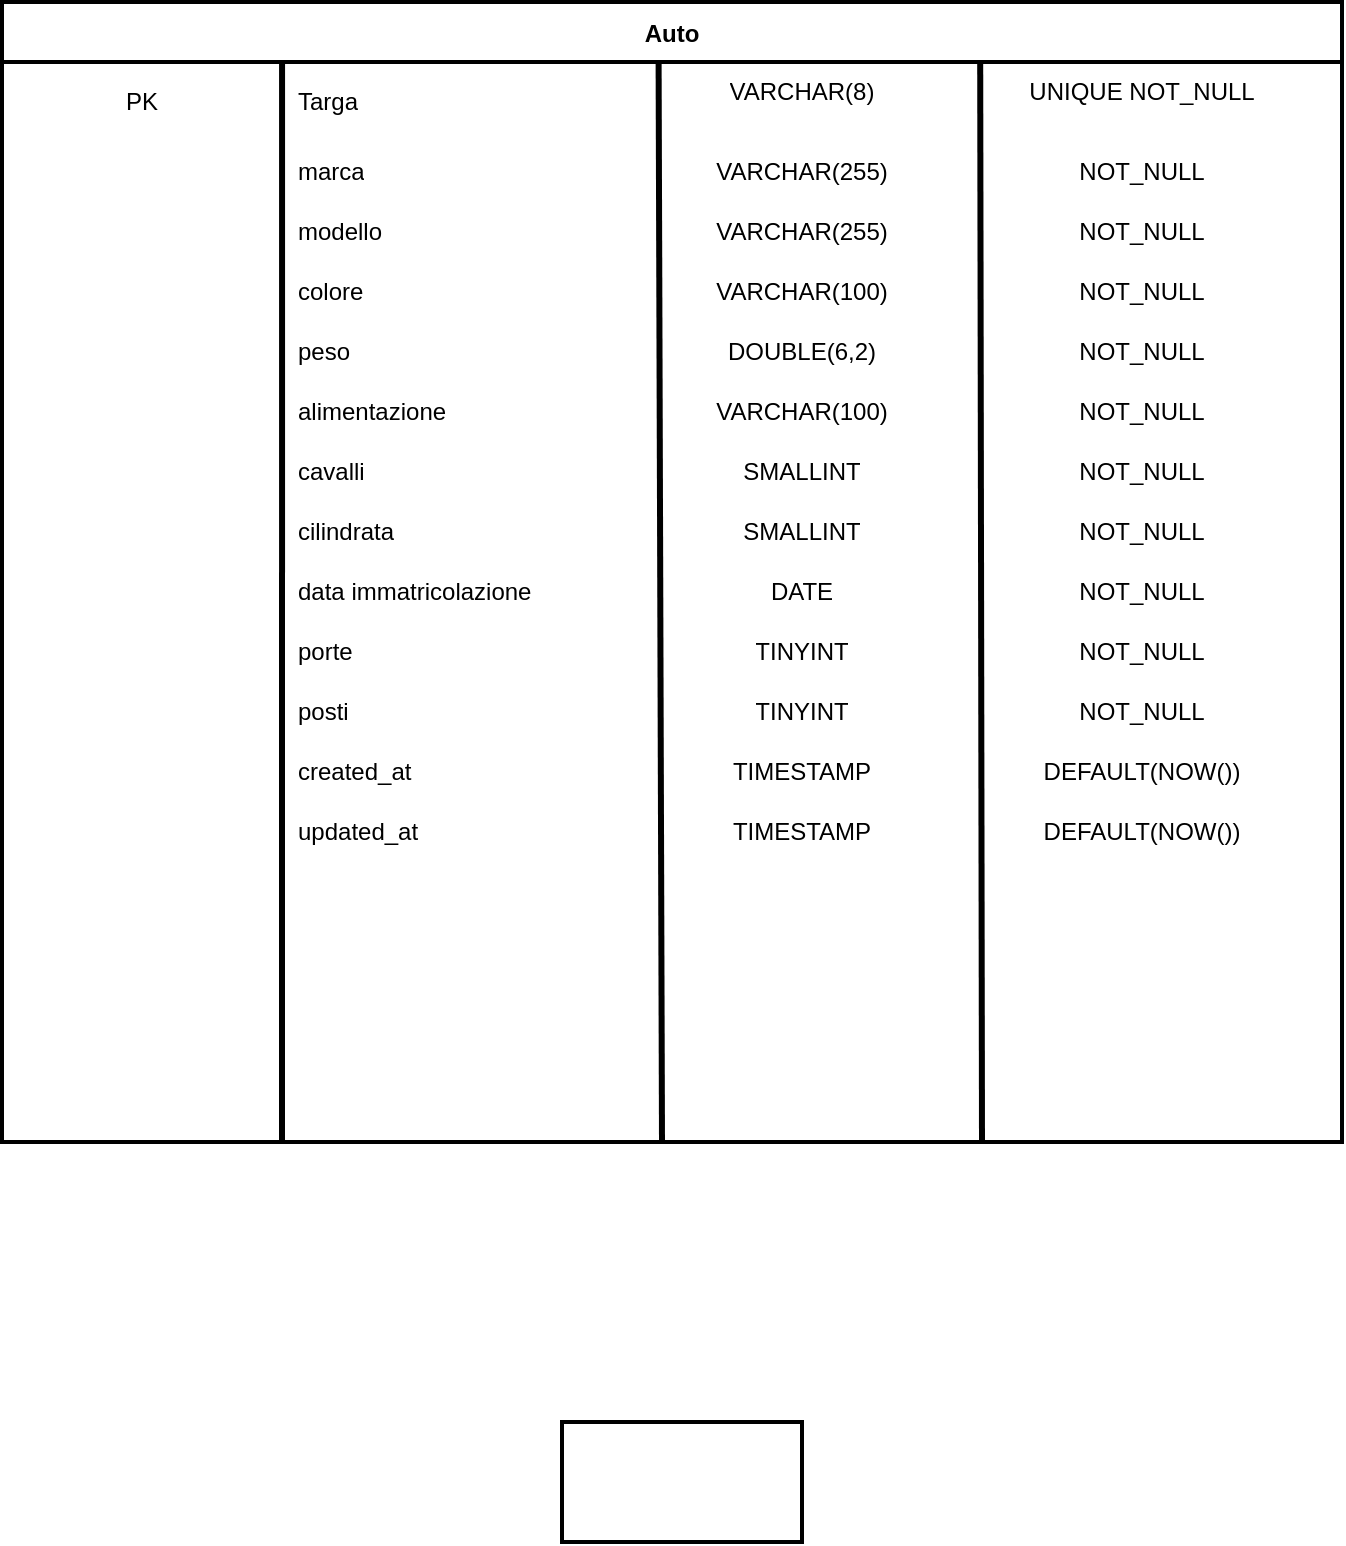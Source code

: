 <mxfile version="17.4.0" type="device"><diagram id="-IRGWt43BkBiKTW42L6e" name="Page-1"><mxGraphModel dx="1422" dy="762" grid="1" gridSize="10" guides="1" tooltips="1" connect="1" arrows="1" fold="1" page="1" pageScale="1" pageWidth="827" pageHeight="1169" math="0" shadow="0"><root><mxCell id="0"/><mxCell id="1" parent="0"/><mxCell id="WZ2dEFwbU5bO07iFDOzR-1" value="Auto" style="shape=table;startSize=30;container=1;collapsible=0;childLayout=tableLayout;fixedRows=1;rowLines=0;fontStyle=1;rounded=0;shadow=0;sketch=0;perimeterSpacing=0;strokeWidth=2;columnLines=1;" vertex="1" parent="1"><mxGeometry x="70" y="50" width="670" height="570" as="geometry"/></mxCell><mxCell id="WZ2dEFwbU5bO07iFDOzR-2" value="" style="shape=tableRow;horizontal=0;startSize=0;swimlaneHead=0;swimlaneBody=0;top=0;left=0;bottom=0;right=0;collapsible=0;dropTarget=0;fillColor=none;points=[[0,0.5],[1,0.5]];portConstraint=eastwest;" vertex="1" parent="WZ2dEFwbU5bO07iFDOzR-1"><mxGeometry y="30" width="670" height="40" as="geometry"/></mxCell><mxCell id="WZ2dEFwbU5bO07iFDOzR-3" value="PK" style="shape=partialRectangle;html=1;whiteSpace=wrap;connectable=0;fillColor=none;top=0;left=0;bottom=0;right=0;overflow=hidden;pointerEvents=1;" vertex="1" parent="WZ2dEFwbU5bO07iFDOzR-2"><mxGeometry width="140" height="40" as="geometry"><mxRectangle width="140" height="40" as="alternateBounds"/></mxGeometry></mxCell><mxCell id="WZ2dEFwbU5bO07iFDOzR-4" value="Targa" style="shape=partialRectangle;html=1;whiteSpace=wrap;connectable=0;fillColor=none;top=0;left=0;bottom=0;right=0;align=left;spacingLeft=6;overflow=hidden;" vertex="1" parent="WZ2dEFwbU5bO07iFDOzR-2"><mxGeometry x="140" width="530" height="40" as="geometry"><mxRectangle width="530" height="40" as="alternateBounds"/></mxGeometry></mxCell><mxCell id="WZ2dEFwbU5bO07iFDOzR-5" value="" style="shape=tableRow;horizontal=0;startSize=0;swimlaneHead=0;swimlaneBody=0;top=0;left=0;bottom=0;right=0;collapsible=0;dropTarget=0;fillColor=none;points=[[0,0.5],[1,0.5]];portConstraint=eastwest;" vertex="1" parent="WZ2dEFwbU5bO07iFDOzR-1"><mxGeometry y="70" width="670" height="30" as="geometry"/></mxCell><mxCell id="WZ2dEFwbU5bO07iFDOzR-6" value="" style="shape=partialRectangle;html=1;whiteSpace=wrap;connectable=0;fillColor=none;top=0;left=0;bottom=0;right=0;overflow=hidden;" vertex="1" parent="WZ2dEFwbU5bO07iFDOzR-5"><mxGeometry width="140" height="30" as="geometry"><mxRectangle width="140" height="30" as="alternateBounds"/></mxGeometry></mxCell><mxCell id="WZ2dEFwbU5bO07iFDOzR-7" value="marca" style="shape=partialRectangle;html=1;whiteSpace=wrap;connectable=0;fillColor=none;top=0;left=0;bottom=0;right=0;align=left;spacingLeft=6;overflow=hidden;" vertex="1" parent="WZ2dEFwbU5bO07iFDOzR-5"><mxGeometry x="140" width="530" height="30" as="geometry"><mxRectangle width="530" height="30" as="alternateBounds"/></mxGeometry></mxCell><mxCell id="WZ2dEFwbU5bO07iFDOzR-8" value="" style="shape=tableRow;horizontal=0;startSize=0;swimlaneHead=0;swimlaneBody=0;top=0;left=0;bottom=0;right=0;collapsible=0;dropTarget=0;fillColor=none;points=[[0,0.5],[1,0.5]];portConstraint=eastwest;" vertex="1" parent="WZ2dEFwbU5bO07iFDOzR-1"><mxGeometry y="100" width="670" height="30" as="geometry"/></mxCell><mxCell id="WZ2dEFwbU5bO07iFDOzR-9" value="" style="shape=partialRectangle;html=1;whiteSpace=wrap;connectable=0;fillColor=none;top=0;left=0;bottom=0;right=0;overflow=hidden;" vertex="1" parent="WZ2dEFwbU5bO07iFDOzR-8"><mxGeometry width="140" height="30" as="geometry"><mxRectangle width="140" height="30" as="alternateBounds"/></mxGeometry></mxCell><mxCell id="WZ2dEFwbU5bO07iFDOzR-10" value="modello" style="shape=partialRectangle;html=1;whiteSpace=wrap;connectable=0;fillColor=none;top=0;left=0;bottom=0;right=0;align=left;spacingLeft=6;overflow=hidden;" vertex="1" parent="WZ2dEFwbU5bO07iFDOzR-8"><mxGeometry x="140" width="530" height="30" as="geometry"><mxRectangle width="530" height="30" as="alternateBounds"/></mxGeometry></mxCell><mxCell id="WZ2dEFwbU5bO07iFDOzR-26" value="" style="endArrow=none;html=1;rounded=0;strokeWidth=3;entryX=0.49;entryY=-0.025;entryDx=0;entryDy=0;entryPerimeter=0;" edge="1" parent="WZ2dEFwbU5bO07iFDOzR-1" target="WZ2dEFwbU5bO07iFDOzR-2"><mxGeometry width="50" height="50" relative="1" as="geometry"><mxPoint x="330" y="570" as="sourcePoint"/><mxPoint x="370" y="320" as="targetPoint"/></mxGeometry></mxCell><mxCell id="WZ2dEFwbU5bO07iFDOzR-14" value="" style="shape=tableRow;horizontal=0;startSize=0;swimlaneHead=0;swimlaneBody=0;top=0;left=0;bottom=0;right=0;collapsible=0;dropTarget=0;fillColor=none;points=[[0,0.5],[1,0.5]];portConstraint=eastwest;" vertex="1" parent="1"><mxGeometry x="260" y="180" width="330" height="30" as="geometry"/></mxCell><mxCell id="WZ2dEFwbU5bO07iFDOzR-15" value="" style="shape=partialRectangle;html=1;whiteSpace=wrap;connectable=0;fillColor=none;top=0;left=0;bottom=0;right=0;overflow=hidden;" vertex="1" parent="WZ2dEFwbU5bO07iFDOzR-14"><mxGeometry width="70" height="30" as="geometry"><mxRectangle width="70" height="30" as="alternateBounds"/></mxGeometry></mxCell><mxCell id="WZ2dEFwbU5bO07iFDOzR-17" value="peso" style="shape=partialRectangle;html=1;whiteSpace=wrap;connectable=0;fillColor=none;top=0;left=0;bottom=0;right=0;align=left;spacingLeft=6;overflow=hidden;" vertex="1" parent="1"><mxGeometry x="210" y="210" width="260" height="30" as="geometry"><mxRectangle width="260" height="30" as="alternateBounds"/></mxGeometry></mxCell><mxCell id="WZ2dEFwbU5bO07iFDOzR-18" value="alimentazione" style="shape=partialRectangle;html=1;whiteSpace=wrap;connectable=0;fillColor=none;top=0;left=0;bottom=0;right=0;align=left;spacingLeft=6;overflow=hidden;" vertex="1" parent="1"><mxGeometry x="210" y="240" width="260" height="30" as="geometry"><mxRectangle width="260" height="30" as="alternateBounds"/></mxGeometry></mxCell><mxCell id="WZ2dEFwbU5bO07iFDOzR-19" value="cavalli" style="shape=partialRectangle;html=1;whiteSpace=wrap;connectable=0;fillColor=none;top=0;left=0;bottom=0;right=0;align=left;spacingLeft=6;overflow=hidden;" vertex="1" parent="1"><mxGeometry x="210" y="270" width="260" height="30" as="geometry"><mxRectangle width="260" height="30" as="alternateBounds"/></mxGeometry></mxCell><mxCell id="WZ2dEFwbU5bO07iFDOzR-20" value="cilindrata" style="shape=partialRectangle;html=1;whiteSpace=wrap;connectable=0;fillColor=none;top=0;left=0;bottom=0;right=0;align=left;spacingLeft=6;overflow=hidden;" vertex="1" parent="1"><mxGeometry x="210" y="300" width="260" height="30" as="geometry"><mxRectangle width="260" height="30" as="alternateBounds"/></mxGeometry></mxCell><mxCell id="WZ2dEFwbU5bO07iFDOzR-21" value="data immatricolazione" style="shape=partialRectangle;html=1;whiteSpace=wrap;connectable=0;fillColor=none;top=0;left=0;bottom=0;right=0;align=left;spacingLeft=6;overflow=hidden;" vertex="1" parent="1"><mxGeometry x="210" y="330" width="260" height="30" as="geometry"><mxRectangle width="260" height="30" as="alternateBounds"/></mxGeometry></mxCell><mxCell id="WZ2dEFwbU5bO07iFDOzR-22" value="created_at" style="shape=partialRectangle;html=1;whiteSpace=wrap;connectable=0;fillColor=none;top=0;left=0;bottom=0;right=0;align=left;spacingLeft=6;overflow=hidden;" vertex="1" parent="1"><mxGeometry x="210" y="420" width="260" height="30" as="geometry"><mxRectangle width="260" height="30" as="alternateBounds"/></mxGeometry></mxCell><mxCell id="WZ2dEFwbU5bO07iFDOzR-23" value="updated_at" style="shape=partialRectangle;html=1;whiteSpace=wrap;connectable=0;fillColor=none;top=0;left=0;bottom=0;right=0;align=left;spacingLeft=6;overflow=hidden;" vertex="1" parent="1"><mxGeometry x="210" y="450" width="260" height="30" as="geometry"><mxRectangle width="260" height="30" as="alternateBounds"/></mxGeometry></mxCell><mxCell id="WZ2dEFwbU5bO07iFDOzR-16" value="colore" style="shape=partialRectangle;html=1;whiteSpace=wrap;connectable=0;fillColor=none;top=0;left=0;bottom=0;right=0;align=left;spacingLeft=6;overflow=hidden;" vertex="1" parent="1"><mxGeometry x="210" y="180" width="260" height="30" as="geometry"><mxRectangle width="260" height="30" as="alternateBounds"/></mxGeometry></mxCell><mxCell id="WZ2dEFwbU5bO07iFDOzR-25" value="" style="endArrow=none;html=1;rounded=0;strokeWidth=3;entryX=0.209;entryY=-0.025;entryDx=0;entryDy=0;entryPerimeter=0;" edge="1" parent="1" target="WZ2dEFwbU5bO07iFDOzR-2"><mxGeometry width="50" height="50" relative="1" as="geometry"><mxPoint x="210" y="620" as="sourcePoint"/><mxPoint x="210" y="180" as="targetPoint"/></mxGeometry></mxCell><mxCell id="WZ2dEFwbU5bO07iFDOzR-27" value="" style="rounded=0;whiteSpace=wrap;html=1;shadow=0;sketch=0;strokeWidth=2;" vertex="1" parent="1"><mxGeometry x="350" y="760" width="120" height="60" as="geometry"/></mxCell><mxCell id="WZ2dEFwbU5bO07iFDOzR-28" value="VARCHAR(8)" style="shape=partialRectangle;html=1;whiteSpace=wrap;connectable=0;fillColor=none;top=0;left=0;bottom=0;right=0;overflow=hidden;" vertex="1" parent="1"><mxGeometry x="400" y="80" width="140" height="30" as="geometry"><mxRectangle width="140" height="30" as="alternateBounds"/></mxGeometry></mxCell><mxCell id="WZ2dEFwbU5bO07iFDOzR-29" value="VARCHAR(255)" style="shape=partialRectangle;html=1;whiteSpace=wrap;connectable=0;fillColor=none;top=0;left=0;bottom=0;right=0;overflow=hidden;" vertex="1" parent="1"><mxGeometry x="400" y="120" width="140" height="30" as="geometry"><mxRectangle width="140" height="30" as="alternateBounds"/></mxGeometry></mxCell><mxCell id="WZ2dEFwbU5bO07iFDOzR-30" value="VARCHAR(255)" style="shape=partialRectangle;html=1;whiteSpace=wrap;connectable=0;fillColor=none;top=0;left=0;bottom=0;right=0;overflow=hidden;" vertex="1" parent="1"><mxGeometry x="400" y="150" width="140" height="30" as="geometry"><mxRectangle width="140" height="30" as="alternateBounds"/></mxGeometry></mxCell><mxCell id="WZ2dEFwbU5bO07iFDOzR-34" value="VARCHAR(100)" style="shape=partialRectangle;html=1;whiteSpace=wrap;connectable=0;fillColor=none;top=0;left=0;bottom=0;right=0;overflow=hidden;" vertex="1" parent="1"><mxGeometry x="400" y="180" width="140" height="30" as="geometry"><mxRectangle width="140" height="30" as="alternateBounds"/></mxGeometry></mxCell><mxCell id="WZ2dEFwbU5bO07iFDOzR-35" value="DOUBLE(6,2)" style="shape=partialRectangle;html=1;whiteSpace=wrap;connectable=0;fillColor=none;top=0;left=0;bottom=0;right=0;overflow=hidden;" vertex="1" parent="1"><mxGeometry x="400" y="210" width="140" height="30" as="geometry"><mxRectangle width="140" height="30" as="alternateBounds"/></mxGeometry></mxCell><mxCell id="WZ2dEFwbU5bO07iFDOzR-36" value="TINYINT" style="shape=partialRectangle;html=1;whiteSpace=wrap;connectable=0;fillColor=none;top=0;left=0;bottom=0;right=0;overflow=hidden;" vertex="1" parent="1"><mxGeometry x="400" y="390" width="140" height="30" as="geometry"><mxRectangle width="140" height="30" as="alternateBounds"/></mxGeometry></mxCell><mxCell id="WZ2dEFwbU5bO07iFDOzR-37" value="TINYINT" style="shape=partialRectangle;html=1;whiteSpace=wrap;connectable=0;fillColor=none;top=0;left=0;bottom=0;right=0;overflow=hidden;" vertex="1" parent="1"><mxGeometry x="400" y="360" width="140" height="30" as="geometry"><mxRectangle width="140" height="30" as="alternateBounds"/></mxGeometry></mxCell><mxCell id="WZ2dEFwbU5bO07iFDOzR-38" value="DATE" style="shape=partialRectangle;html=1;whiteSpace=wrap;connectable=0;fillColor=none;top=0;left=0;bottom=0;right=0;overflow=hidden;" vertex="1" parent="1"><mxGeometry x="400" y="330" width="140" height="30" as="geometry"><mxRectangle width="140" height="30" as="alternateBounds"/></mxGeometry></mxCell><mxCell id="WZ2dEFwbU5bO07iFDOzR-39" value="SMALLINT" style="shape=partialRectangle;html=1;whiteSpace=wrap;connectable=0;fillColor=none;top=0;left=0;bottom=0;right=0;overflow=hidden;" vertex="1" parent="1"><mxGeometry x="400" y="300" width="140" height="30" as="geometry"><mxRectangle width="140" height="30" as="alternateBounds"/></mxGeometry></mxCell><mxCell id="WZ2dEFwbU5bO07iFDOzR-40" value="SMALLINT" style="shape=partialRectangle;html=1;whiteSpace=wrap;connectable=0;fillColor=none;top=0;left=0;bottom=0;right=0;overflow=hidden;" vertex="1" parent="1"><mxGeometry x="400" y="270" width="140" height="30" as="geometry"><mxRectangle width="140" height="30" as="alternateBounds"/></mxGeometry></mxCell><mxCell id="WZ2dEFwbU5bO07iFDOzR-41" value="VARCHAR(100)" style="shape=partialRectangle;html=1;whiteSpace=wrap;connectable=0;fillColor=none;top=0;left=0;bottom=0;right=0;overflow=hidden;" vertex="1" parent="1"><mxGeometry x="400" y="240" width="140" height="30" as="geometry"><mxRectangle width="140" height="30" as="alternateBounds"/></mxGeometry></mxCell><mxCell id="WZ2dEFwbU5bO07iFDOzR-42" value="porte" style="shape=partialRectangle;html=1;whiteSpace=wrap;connectable=0;fillColor=none;top=0;left=0;bottom=0;right=0;align=left;spacingLeft=6;overflow=hidden;" vertex="1" parent="1"><mxGeometry x="210" y="360" width="260" height="30" as="geometry"><mxRectangle width="260" height="30" as="alternateBounds"/></mxGeometry></mxCell><mxCell id="WZ2dEFwbU5bO07iFDOzR-43" value="posti" style="shape=partialRectangle;html=1;whiteSpace=wrap;connectable=0;fillColor=none;top=0;left=0;bottom=0;right=0;align=left;spacingLeft=6;overflow=hidden;" vertex="1" parent="1"><mxGeometry x="210" y="390" width="260" height="30" as="geometry"><mxRectangle width="260" height="30" as="alternateBounds"/></mxGeometry></mxCell><mxCell id="WZ2dEFwbU5bO07iFDOzR-44" value="TIMESTAMP" style="shape=partialRectangle;html=1;whiteSpace=wrap;connectable=0;fillColor=none;top=0;left=0;bottom=0;right=0;overflow=hidden;" vertex="1" parent="1"><mxGeometry x="400" y="420" width="140" height="30" as="geometry"><mxRectangle width="140" height="30" as="alternateBounds"/></mxGeometry></mxCell><mxCell id="WZ2dEFwbU5bO07iFDOzR-45" value="TIMESTAMP" style="shape=partialRectangle;html=1;whiteSpace=wrap;connectable=0;fillColor=none;top=0;left=0;bottom=0;right=0;overflow=hidden;" vertex="1" parent="1"><mxGeometry x="400" y="450" width="140" height="30" as="geometry"><mxRectangle width="140" height="30" as="alternateBounds"/></mxGeometry></mxCell><mxCell id="WZ2dEFwbU5bO07iFDOzR-46" value="" style="endArrow=none;html=1;rounded=0;strokeWidth=3;entryX=0.73;entryY=0;entryDx=0;entryDy=0;entryPerimeter=0;" edge="1" parent="1" target="WZ2dEFwbU5bO07iFDOzR-2"><mxGeometry width="50" height="50" relative="1" as="geometry"><mxPoint x="560" y="620" as="sourcePoint"/><mxPoint x="440" y="270" as="targetPoint"/></mxGeometry></mxCell><mxCell id="WZ2dEFwbU5bO07iFDOzR-47" value="UNIQUE NOT_NULL" style="shape=partialRectangle;html=1;whiteSpace=wrap;connectable=0;fillColor=none;top=0;left=0;bottom=0;right=0;overflow=hidden;" vertex="1" parent="1"><mxGeometry x="570" y="80" width="140" height="30" as="geometry"><mxRectangle width="140" height="30" as="alternateBounds"/></mxGeometry></mxCell><mxCell id="WZ2dEFwbU5bO07iFDOzR-48" value="NOT_NULL" style="shape=partialRectangle;html=1;whiteSpace=wrap;connectable=0;fillColor=none;top=0;left=0;bottom=0;right=0;overflow=hidden;" vertex="1" parent="1"><mxGeometry x="570" y="120" width="140" height="30" as="geometry"><mxRectangle width="140" height="30" as="alternateBounds"/></mxGeometry></mxCell><mxCell id="WZ2dEFwbU5bO07iFDOzR-49" value="NOT_NULL" style="shape=partialRectangle;html=1;whiteSpace=wrap;connectable=0;fillColor=none;top=0;left=0;bottom=0;right=0;overflow=hidden;" vertex="1" parent="1"><mxGeometry x="570" y="150" width="140" height="30" as="geometry"><mxRectangle width="140" height="30" as="alternateBounds"/></mxGeometry></mxCell><mxCell id="WZ2dEFwbU5bO07iFDOzR-50" value="NOT_NULL" style="shape=partialRectangle;html=1;whiteSpace=wrap;connectable=0;fillColor=none;top=0;left=0;bottom=0;right=0;overflow=hidden;" vertex="1" parent="1"><mxGeometry x="570" y="180" width="140" height="30" as="geometry"><mxRectangle width="140" height="30" as="alternateBounds"/></mxGeometry></mxCell><mxCell id="WZ2dEFwbU5bO07iFDOzR-51" value="NOT_NULL" style="shape=partialRectangle;html=1;whiteSpace=wrap;connectable=0;fillColor=none;top=0;left=0;bottom=0;right=0;overflow=hidden;" vertex="1" parent="1"><mxGeometry x="570" y="210" width="140" height="30" as="geometry"><mxRectangle width="140" height="30" as="alternateBounds"/></mxGeometry></mxCell><mxCell id="WZ2dEFwbU5bO07iFDOzR-52" value="NOT_NULL" style="shape=partialRectangle;html=1;whiteSpace=wrap;connectable=0;fillColor=none;top=0;left=0;bottom=0;right=0;overflow=hidden;" vertex="1" parent="1"><mxGeometry x="570" y="240" width="140" height="30" as="geometry"><mxRectangle width="140" height="30" as="alternateBounds"/></mxGeometry></mxCell><mxCell id="WZ2dEFwbU5bO07iFDOzR-53" value="NOT_NULL" style="shape=partialRectangle;html=1;whiteSpace=wrap;connectable=0;fillColor=none;top=0;left=0;bottom=0;right=0;overflow=hidden;" vertex="1" parent="1"><mxGeometry x="570" y="270" width="140" height="30" as="geometry"><mxRectangle width="140" height="30" as="alternateBounds"/></mxGeometry></mxCell><mxCell id="WZ2dEFwbU5bO07iFDOzR-54" value="NOT_NULL" style="shape=partialRectangle;html=1;whiteSpace=wrap;connectable=0;fillColor=none;top=0;left=0;bottom=0;right=0;overflow=hidden;" vertex="1" parent="1"><mxGeometry x="570" y="300" width="140" height="30" as="geometry"><mxRectangle width="140" height="30" as="alternateBounds"/></mxGeometry></mxCell><mxCell id="WZ2dEFwbU5bO07iFDOzR-55" value="NOT_NULL" style="shape=partialRectangle;html=1;whiteSpace=wrap;connectable=0;fillColor=none;top=0;left=0;bottom=0;right=0;overflow=hidden;" vertex="1" parent="1"><mxGeometry x="570" y="330" width="140" height="30" as="geometry"><mxRectangle width="140" height="30" as="alternateBounds"/></mxGeometry></mxCell><mxCell id="WZ2dEFwbU5bO07iFDOzR-56" value="NOT_NULL" style="shape=partialRectangle;html=1;whiteSpace=wrap;connectable=0;fillColor=none;top=0;left=0;bottom=0;right=0;overflow=hidden;" vertex="1" parent="1"><mxGeometry x="570" y="360" width="140" height="30" as="geometry"><mxRectangle width="140" height="30" as="alternateBounds"/></mxGeometry></mxCell><mxCell id="WZ2dEFwbU5bO07iFDOzR-57" value="NOT_NULL" style="shape=partialRectangle;html=1;whiteSpace=wrap;connectable=0;fillColor=none;top=0;left=0;bottom=0;right=0;overflow=hidden;" vertex="1" parent="1"><mxGeometry x="570" y="390" width="140" height="30" as="geometry"><mxRectangle width="140" height="30" as="alternateBounds"/></mxGeometry></mxCell><mxCell id="WZ2dEFwbU5bO07iFDOzR-58" value="DEFAULT(NOW())" style="shape=partialRectangle;html=1;whiteSpace=wrap;connectable=0;fillColor=none;top=0;left=0;bottom=0;right=0;overflow=hidden;" vertex="1" parent="1"><mxGeometry x="570" y="420" width="140" height="30" as="geometry"><mxRectangle width="140" height="30" as="alternateBounds"/></mxGeometry></mxCell><mxCell id="WZ2dEFwbU5bO07iFDOzR-59" value="DEFAULT(NOW())" style="shape=partialRectangle;html=1;whiteSpace=wrap;connectable=0;fillColor=none;top=0;left=0;bottom=0;right=0;overflow=hidden;" vertex="1" parent="1"><mxGeometry x="570" y="450" width="140" height="30" as="geometry"><mxRectangle width="140" height="30" as="alternateBounds"/></mxGeometry></mxCell></root></mxGraphModel></diagram></mxfile>